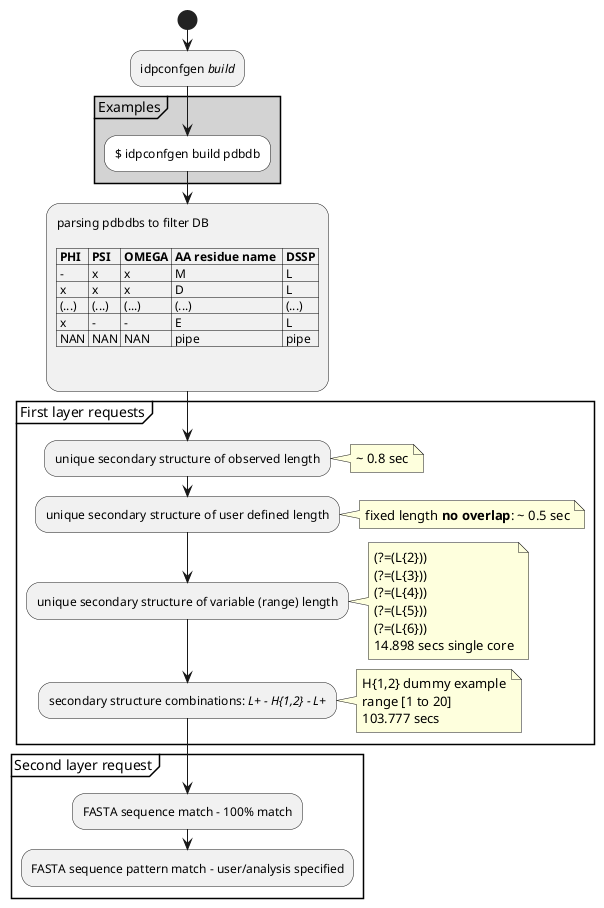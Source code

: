 @startuml

start

:idpconfgen //build//;

partition #LIGHTGREY Examples {
    #WHITE:$ idpconfgen build pdbdb;
    }

:parsing pdbdbs to filter DB

|= PHI |= PSI |= OMEGA |= AA residue name  |= DSSP |
| - | x | x | M | L |
| x | x | x | D | L |
| (...) | (...) | (...)  | (...) | (...) |
| x | - | - | E | L |
| NAN | NAN | NAN | pipe | pipe |

;


partition "First layer requests" {
    :unique secondary structure of observed length;
    note right
        ~ 0.8 sec
    end note
    :unique secondary structure of user defined length;
    note right
        fixed length **no overlap**: ~ 0.5 sec
    end note
    :unique secondary structure of variable (range) length;
    note right
        (?=(L{2}))
        (?=(L{3}))
        (?=(L{4}))
        (?=(L{5}))
        (?=(L{6}))
        14.898 secs single core
    end note
    :secondary structure combinations: //L+ - H{1,2} - L+//;
    note right
        H{1,2} dummy example
        range [1 to 20]
        103.777 secs
    end note
    }

partition "Second layer request" {
    :FASTA sequence match - 100% match;
    :FASTA sequence pattern match - user/analysis specified;
    }

@enduml
